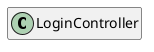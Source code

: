 @startuml
set namespaceSeparator \\
hide members
hide << alias >> circle

class LoginController
@enduml
